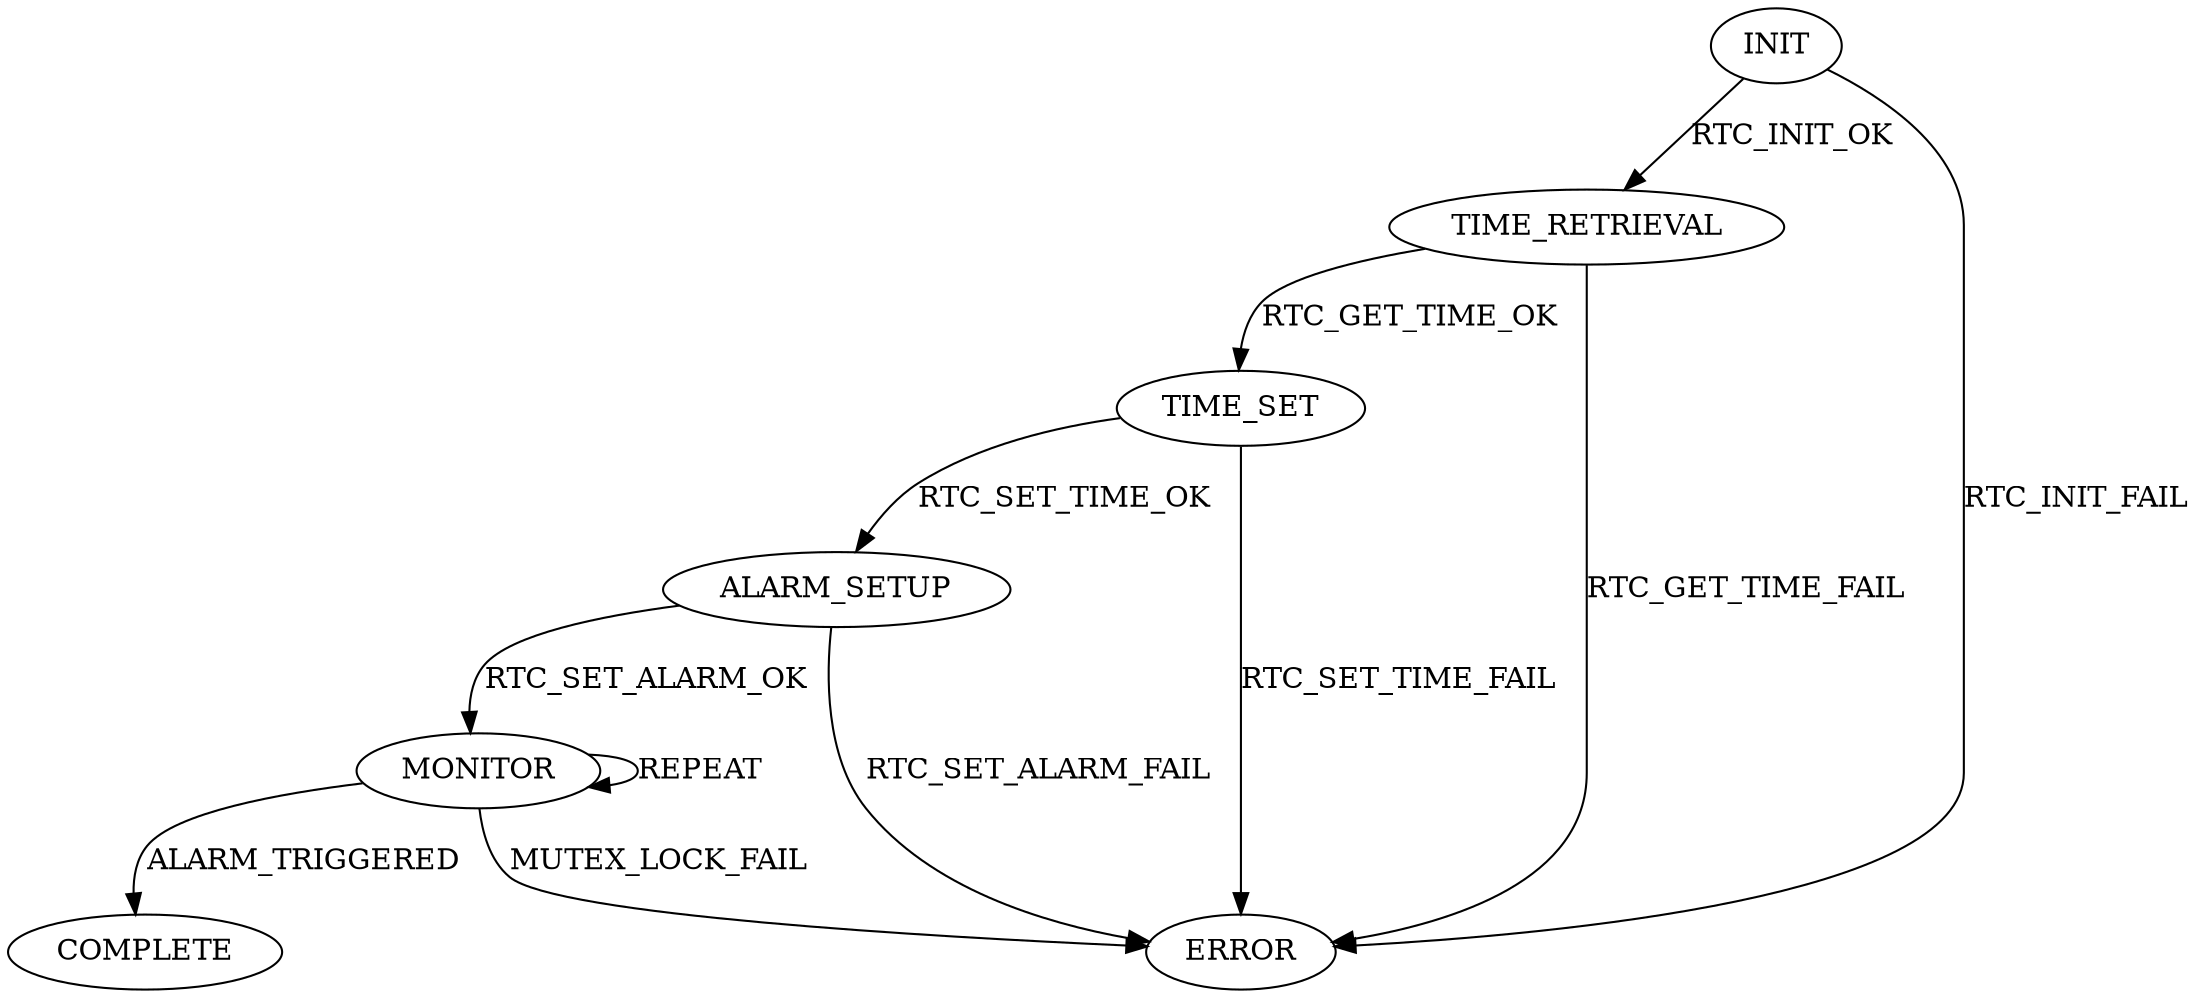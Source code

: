 // FSM
digraph {
	INIT [label=INIT]
	INIT -> TIME_RETRIEVAL [label=RTC_INIT_OK]
	INIT -> ERROR [label=RTC_INIT_FAIL]
	TIME_RETRIEVAL [label=TIME_RETRIEVAL]
	TIME_RETRIEVAL -> TIME_SET [label=RTC_GET_TIME_OK]
	TIME_RETRIEVAL -> ERROR [label=RTC_GET_TIME_FAIL]
	TIME_SET [label=TIME_SET]
	TIME_SET -> ALARM_SETUP [label=RTC_SET_TIME_OK]
	TIME_SET -> ERROR [label=RTC_SET_TIME_FAIL]
	ALARM_SETUP [label=ALARM_SETUP]
	ALARM_SETUP -> MONITOR [label=RTC_SET_ALARM_OK]
	ALARM_SETUP -> ERROR [label=RTC_SET_ALARM_FAIL]
	MONITOR [label=MONITOR]
	MONITOR -> COMPLETE [label=ALARM_TRIGGERED]
	MONITOR -> ERROR [label=MUTEX_LOCK_FAIL]
	MONITOR -> MONITOR [label=REPEAT]
	ERROR [label=ERROR]
	COMPLETE [label=COMPLETE]
}
